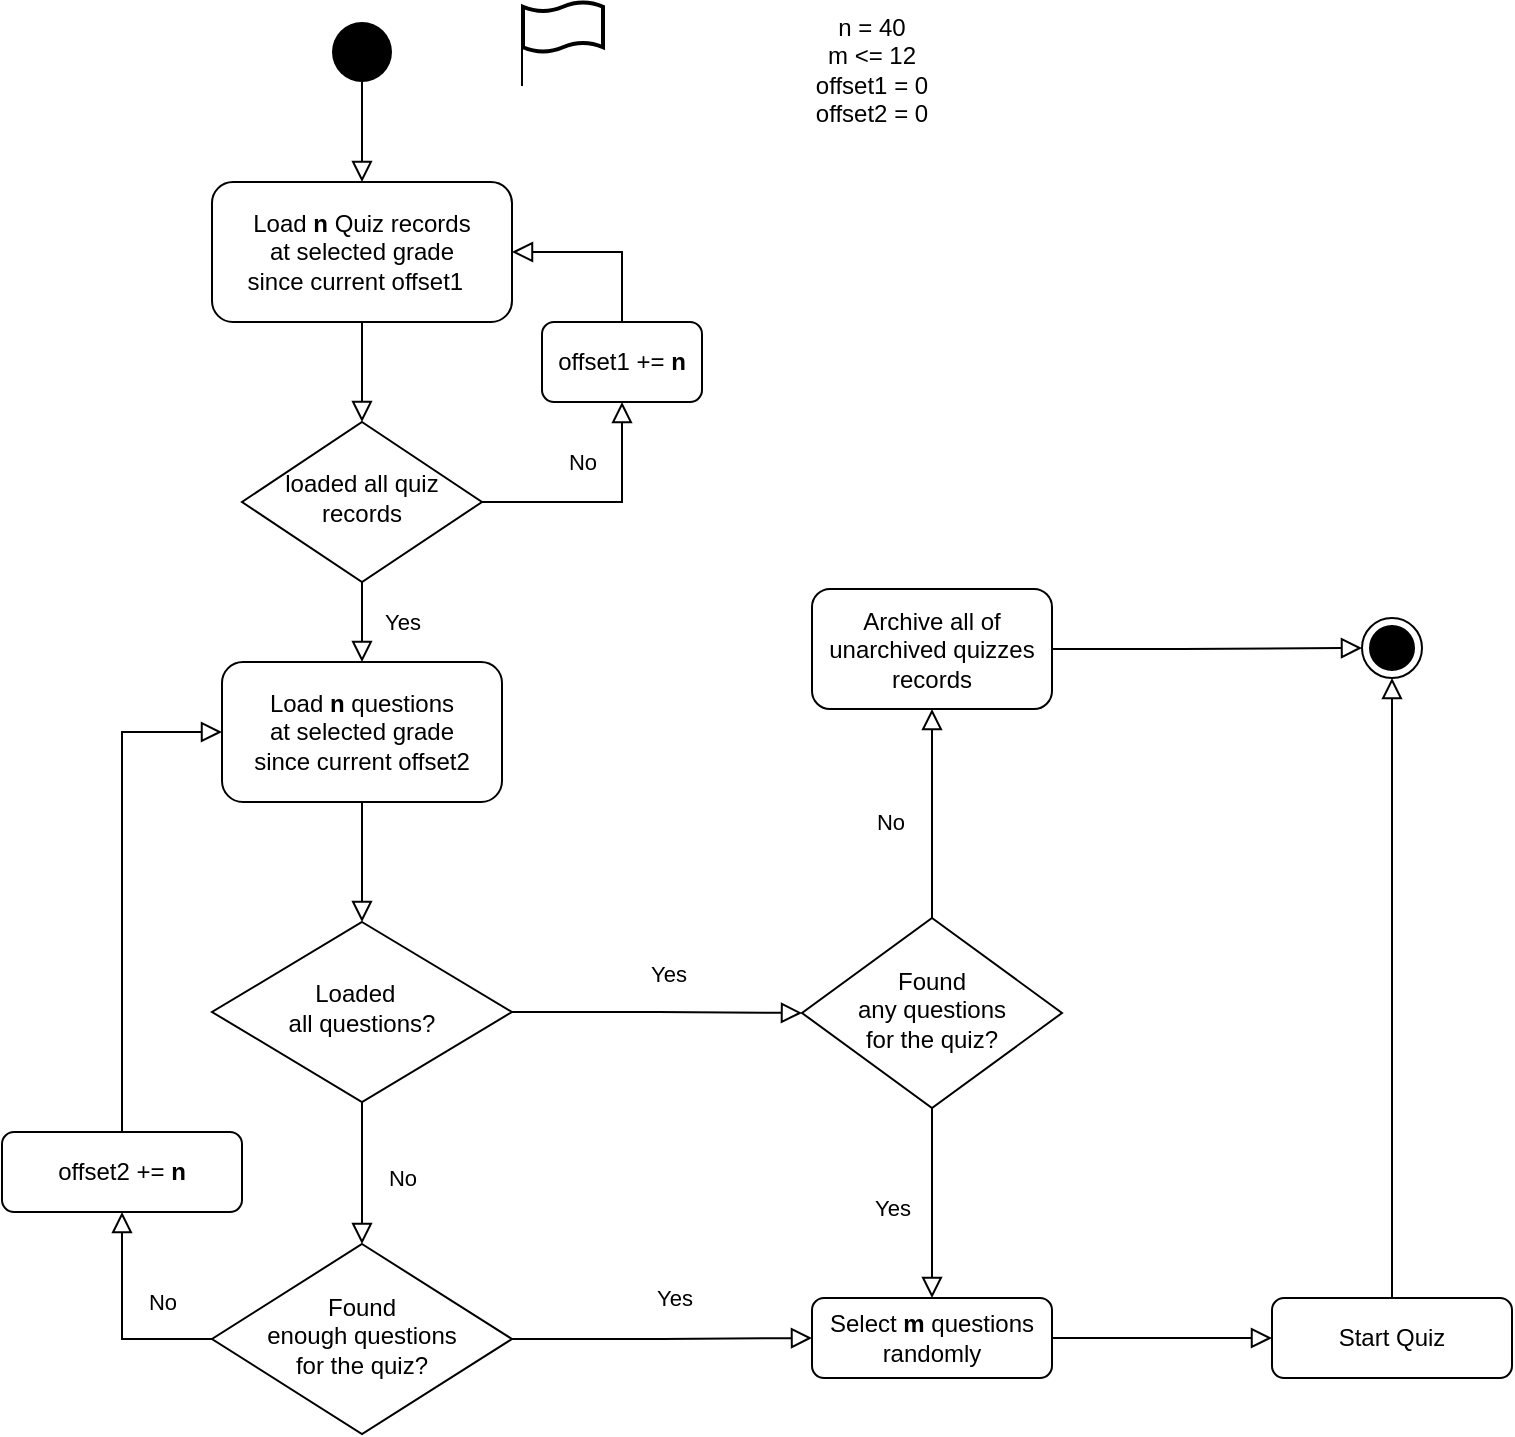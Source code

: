 <mxfile version="14.1.5" type="github">
  <diagram id="C5RBs43oDa-KdzZeNtuy" name="Page-1">
    <mxGraphModel dx="948" dy="529" grid="1" gridSize="10" guides="1" tooltips="1" connect="1" arrows="1" fold="1" page="1" pageScale="1" pageWidth="827" pageHeight="1169" math="0" shadow="0">
      <root>
        <mxCell id="WIyWlLk6GJQsqaUBKTNV-0" />
        <mxCell id="WIyWlLk6GJQsqaUBKTNV-1" parent="WIyWlLk6GJQsqaUBKTNV-0" />
        <mxCell id="WIyWlLk6GJQsqaUBKTNV-2" value="" style="rounded=0;html=1;jettySize=auto;orthogonalLoop=1;fontSize=11;endArrow=block;endFill=0;endSize=8;strokeWidth=1;shadow=0;labelBackgroundColor=none;edgeStyle=orthogonalEdgeStyle;" parent="WIyWlLk6GJQsqaUBKTNV-1" source="WIyWlLk6GJQsqaUBKTNV-3" target="WIyWlLk6GJQsqaUBKTNV-6" edge="1">
          <mxGeometry relative="1" as="geometry" />
        </mxCell>
        <mxCell id="WIyWlLk6GJQsqaUBKTNV-3" value="Load &lt;b&gt;n&lt;/b&gt; Quiz records &lt;br&gt;at selected grade&lt;br&gt;since current offset1&amp;nbsp;&amp;nbsp;" style="rounded=1;whiteSpace=wrap;html=1;fontSize=12;glass=0;strokeWidth=1;shadow=0;" parent="WIyWlLk6GJQsqaUBKTNV-1" vertex="1">
          <mxGeometry x="135" y="110" width="150" height="70" as="geometry" />
        </mxCell>
        <mxCell id="WIyWlLk6GJQsqaUBKTNV-4" value="Yes" style="rounded=0;html=1;jettySize=auto;orthogonalLoop=1;fontSize=11;endArrow=block;endFill=0;endSize=8;strokeWidth=1;shadow=0;labelBackgroundColor=none;edgeStyle=orthogonalEdgeStyle;entryX=0.5;entryY=0;entryDx=0;entryDy=0;" parent="WIyWlLk6GJQsqaUBKTNV-1" source="WIyWlLk6GJQsqaUBKTNV-6" target="WIyWlLk6GJQsqaUBKTNV-12" edge="1">
          <mxGeometry y="20" relative="1" as="geometry">
            <mxPoint as="offset" />
          </mxGeometry>
        </mxCell>
        <mxCell id="WIyWlLk6GJQsqaUBKTNV-5" value="No" style="edgeStyle=orthogonalEdgeStyle;rounded=0;html=1;jettySize=auto;orthogonalLoop=1;fontSize=11;endArrow=block;endFill=0;endSize=8;strokeWidth=1;shadow=0;labelBackgroundColor=none;entryX=0.5;entryY=1;entryDx=0;entryDy=0;" parent="WIyWlLk6GJQsqaUBKTNV-1" source="WIyWlLk6GJQsqaUBKTNV-6" target="FqrDWBqePk5-earfhPfw-0" edge="1">
          <mxGeometry x="0.5" y="20" relative="1" as="geometry">
            <mxPoint as="offset" />
            <mxPoint x="345" y="230" as="targetPoint" />
            <Array as="points">
              <mxPoint x="340" y="270" />
            </Array>
          </mxGeometry>
        </mxCell>
        <mxCell id="WIyWlLk6GJQsqaUBKTNV-6" value="loaded all quiz records" style="rhombus;whiteSpace=wrap;html=1;shadow=0;fontFamily=Helvetica;fontSize=12;align=center;strokeWidth=1;spacing=6;spacingTop=-4;" parent="WIyWlLk6GJQsqaUBKTNV-1" vertex="1">
          <mxGeometry x="150" y="230" width="120" height="80" as="geometry" />
        </mxCell>
        <mxCell id="WIyWlLk6GJQsqaUBKTNV-8" value="No" style="rounded=0;html=1;jettySize=auto;orthogonalLoop=1;fontSize=11;endArrow=block;endFill=0;endSize=8;strokeWidth=1;shadow=0;labelBackgroundColor=none;edgeStyle=orthogonalEdgeStyle;exitX=0;exitY=0.5;exitDx=0;exitDy=0;" parent="WIyWlLk6GJQsqaUBKTNV-1" source="WIyWlLk6GJQsqaUBKTNV-10" target="WIyWlLk6GJQsqaUBKTNV-11" edge="1">
          <mxGeometry x="-0.54" y="-19" relative="1" as="geometry">
            <mxPoint as="offset" />
            <mxPoint x="130" y="689" as="sourcePoint" />
            <Array as="points">
              <mxPoint x="90" y="689" />
            </Array>
          </mxGeometry>
        </mxCell>
        <mxCell id="WIyWlLk6GJQsqaUBKTNV-9" value="Yes" style="edgeStyle=orthogonalEdgeStyle;rounded=0;html=1;jettySize=auto;orthogonalLoop=1;fontSize=11;endArrow=block;endFill=0;endSize=8;strokeWidth=1;shadow=0;labelBackgroundColor=none;entryX=0;entryY=0.5;entryDx=0;entryDy=0;" parent="WIyWlLk6GJQsqaUBKTNV-1" source="WIyWlLk6GJQsqaUBKTNV-10" target="FqrDWBqePk5-earfhPfw-26" edge="1">
          <mxGeometry x="0.077" y="20" relative="1" as="geometry">
            <mxPoint as="offset" />
            <mxPoint x="350" y="740" as="targetPoint" />
          </mxGeometry>
        </mxCell>
        <mxCell id="WIyWlLk6GJQsqaUBKTNV-10" value="Found &lt;br&gt;enough questions &lt;br&gt;for the quiz?" style="rhombus;whiteSpace=wrap;html=1;shadow=0;fontFamily=Helvetica;fontSize=12;align=center;strokeWidth=1;spacing=6;spacingTop=-4;" parent="WIyWlLk6GJQsqaUBKTNV-1" vertex="1">
          <mxGeometry x="135" y="641" width="150" height="95" as="geometry" />
        </mxCell>
        <mxCell id="WIyWlLk6GJQsqaUBKTNV-11" value="offset2 += &lt;b&gt;n&lt;/b&gt;" style="rounded=1;whiteSpace=wrap;html=1;fontSize=12;glass=0;strokeWidth=1;shadow=0;" parent="WIyWlLk6GJQsqaUBKTNV-1" vertex="1">
          <mxGeometry x="30" y="585" width="120" height="40" as="geometry" />
        </mxCell>
        <mxCell id="WIyWlLk6GJQsqaUBKTNV-12" value="Load &lt;b&gt;n&lt;/b&gt; questions&lt;br&gt;at selected grade&lt;br&gt;since current offset2" style="rounded=1;whiteSpace=wrap;html=1;fontSize=12;glass=0;strokeWidth=1;shadow=0;" parent="WIyWlLk6GJQsqaUBKTNV-1" vertex="1">
          <mxGeometry x="140" y="350" width="140" height="70" as="geometry" />
        </mxCell>
        <mxCell id="FqrDWBqePk5-earfhPfw-0" value="offset1 += &lt;b&gt;n&lt;/b&gt;" style="rounded=1;whiteSpace=wrap;html=1;fontSize=12;glass=0;strokeWidth=1;shadow=0;" vertex="1" parent="WIyWlLk6GJQsqaUBKTNV-1">
          <mxGeometry x="300" y="180" width="80" height="40" as="geometry" />
        </mxCell>
        <mxCell id="FqrDWBqePk5-earfhPfw-2" value="" style="edgeStyle=orthogonalEdgeStyle;rounded=0;html=1;jettySize=auto;orthogonalLoop=1;fontSize=11;endArrow=block;endFill=0;endSize=8;strokeWidth=1;shadow=0;labelBackgroundColor=none;exitX=0.5;exitY=0;exitDx=0;exitDy=0;" edge="1" parent="WIyWlLk6GJQsqaUBKTNV-1" source="FqrDWBqePk5-earfhPfw-0" target="WIyWlLk6GJQsqaUBKTNV-3">
          <mxGeometry x="0.546" y="25" relative="1" as="geometry">
            <mxPoint as="offset" />
            <mxPoint x="269.95" y="280.04" as="sourcePoint" />
            <mxPoint x="355" y="240" as="targetPoint" />
            <Array as="points">
              <mxPoint x="340" y="145" />
            </Array>
          </mxGeometry>
        </mxCell>
        <mxCell id="FqrDWBqePk5-earfhPfw-4" value="" style="edgeStyle=orthogonalEdgeStyle;rounded=0;html=1;jettySize=auto;orthogonalLoop=1;fontSize=11;endArrow=block;endFill=0;endSize=8;strokeWidth=1;shadow=0;labelBackgroundColor=none;exitX=0.5;exitY=1;exitDx=0;exitDy=0;entryX=0.5;entryY=0;entryDx=0;entryDy=0;" edge="1" parent="WIyWlLk6GJQsqaUBKTNV-1" source="WIyWlLk6GJQsqaUBKTNV-12" target="FqrDWBqePk5-earfhPfw-6">
          <mxGeometry x="0.546" y="25" relative="1" as="geometry">
            <mxPoint as="offset" />
            <mxPoint x="340" y="485" as="sourcePoint" />
            <mxPoint x="285" y="440" as="targetPoint" />
            <Array as="points" />
          </mxGeometry>
        </mxCell>
        <mxCell id="FqrDWBqePk5-earfhPfw-5" value="" style="edgeStyle=orthogonalEdgeStyle;rounded=0;html=1;jettySize=auto;orthogonalLoop=1;fontSize=11;endArrow=block;endFill=0;endSize=8;strokeWidth=1;shadow=0;labelBackgroundColor=none;entryX=0;entryY=0.5;entryDx=0;entryDy=0;" edge="1" parent="WIyWlLk6GJQsqaUBKTNV-1" source="WIyWlLk6GJQsqaUBKTNV-11" target="WIyWlLk6GJQsqaUBKTNV-12">
          <mxGeometry x="0.546" y="25" relative="1" as="geometry">
            <mxPoint as="offset" />
            <mxPoint x="90" y="590" as="sourcePoint" />
            <mxPoint x="220" y="480" as="targetPoint" />
            <Array as="points">
              <mxPoint x="90" y="385" />
            </Array>
          </mxGeometry>
        </mxCell>
        <mxCell id="FqrDWBqePk5-earfhPfw-6" value="Loaded&amp;nbsp;&amp;nbsp;&lt;br&gt;all questions?" style="rhombus;whiteSpace=wrap;html=1;shadow=0;fontFamily=Helvetica;fontSize=12;align=center;strokeWidth=1;spacing=6;spacingTop=-4;" vertex="1" parent="WIyWlLk6GJQsqaUBKTNV-1">
          <mxGeometry x="135" y="480" width="150" height="90" as="geometry" />
        </mxCell>
        <mxCell id="FqrDWBqePk5-earfhPfw-7" value="No" style="edgeStyle=orthogonalEdgeStyle;rounded=0;html=1;jettySize=auto;orthogonalLoop=1;fontSize=11;endArrow=block;endFill=0;endSize=8;strokeWidth=1;shadow=0;labelBackgroundColor=none;exitX=0.5;exitY=1;exitDx=0;exitDy=0;entryX=0.5;entryY=0;entryDx=0;entryDy=0;" edge="1" parent="WIyWlLk6GJQsqaUBKTNV-1" source="FqrDWBqePk5-earfhPfw-6" target="WIyWlLk6GJQsqaUBKTNV-10">
          <mxGeometry x="0.077" y="20" relative="1" as="geometry">
            <mxPoint as="offset" />
            <mxPoint x="284.968" y="737.48" as="sourcePoint" />
            <mxPoint x="360" y="750" as="targetPoint" />
          </mxGeometry>
        </mxCell>
        <mxCell id="FqrDWBqePk5-earfhPfw-8" value="Yes" style="edgeStyle=orthogonalEdgeStyle;rounded=0;html=1;jettySize=auto;orthogonalLoop=1;fontSize=11;endArrow=block;endFill=0;endSize=8;strokeWidth=1;shadow=0;labelBackgroundColor=none;exitX=1;exitY=0.5;exitDx=0;exitDy=0;entryX=0;entryY=0.5;entryDx=0;entryDy=0;" edge="1" parent="WIyWlLk6GJQsqaUBKTNV-1" source="FqrDWBqePk5-earfhPfw-6" target="FqrDWBqePk5-earfhPfw-12">
          <mxGeometry x="0.077" y="20" relative="1" as="geometry">
            <mxPoint as="offset" />
            <mxPoint x="220" y="580" as="sourcePoint" />
            <mxPoint x="380" y="525" as="targetPoint" />
          </mxGeometry>
        </mxCell>
        <mxCell id="FqrDWBqePk5-earfhPfw-10" value="Start Quiz" style="rounded=1;whiteSpace=wrap;html=1;fontSize=12;glass=0;strokeWidth=1;shadow=0;" vertex="1" parent="WIyWlLk6GJQsqaUBKTNV-1">
          <mxGeometry x="665" y="668" width="120" height="40" as="geometry" />
        </mxCell>
        <mxCell id="FqrDWBqePk5-earfhPfw-12" value="Found &lt;br&gt;any questions &lt;br&gt;for the quiz?" style="rhombus;whiteSpace=wrap;html=1;shadow=0;fontFamily=Helvetica;fontSize=12;align=center;strokeWidth=1;spacing=6;spacingTop=-4;" vertex="1" parent="WIyWlLk6GJQsqaUBKTNV-1">
          <mxGeometry x="430" y="478" width="130" height="95" as="geometry" />
        </mxCell>
        <mxCell id="FqrDWBqePk5-earfhPfw-16" value="" style="ellipse;fillColor=#000000;strokeColor=none;" vertex="1" parent="WIyWlLk6GJQsqaUBKTNV-1">
          <mxGeometry x="195" y="30" width="30" height="30" as="geometry" />
        </mxCell>
        <mxCell id="FqrDWBqePk5-earfhPfw-17" value="" style="rounded=0;html=1;jettySize=auto;orthogonalLoop=1;fontSize=11;endArrow=block;endFill=0;endSize=8;strokeWidth=1;shadow=0;labelBackgroundColor=none;edgeStyle=orthogonalEdgeStyle;exitX=0.5;exitY=1;exitDx=0;exitDy=0;" edge="1" parent="WIyWlLk6GJQsqaUBKTNV-1" source="FqrDWBqePk5-earfhPfw-16">
          <mxGeometry relative="1" as="geometry">
            <mxPoint x="220" y="190" as="sourcePoint" />
            <mxPoint x="210" y="110" as="targetPoint" />
          </mxGeometry>
        </mxCell>
        <mxCell id="FqrDWBqePk5-earfhPfw-18" value="" style="group" vertex="1" connectable="0" parent="WIyWlLk6GJQsqaUBKTNV-1">
          <mxGeometry x="290" y="20" width="40.5" height="32" as="geometry" />
        </mxCell>
        <mxCell id="FqrDWBqePk5-earfhPfw-14" value="" style="endArrow=none;html=1;entryX=0;entryY=0;entryDx=0;entryDy=0;" edge="1" parent="FqrDWBqePk5-earfhPfw-18">
          <mxGeometry width="50" height="50" relative="1" as="geometry">
            <mxPoint y="42" as="sourcePoint" />
            <mxPoint y="2" as="targetPoint" />
            <Array as="points">
              <mxPoint y="32" />
            </Array>
          </mxGeometry>
        </mxCell>
        <mxCell id="FqrDWBqePk5-earfhPfw-15" value="" style="shape=tape;whiteSpace=wrap;html=1;strokeWidth=2;size=0.19" vertex="1" parent="FqrDWBqePk5-earfhPfw-18">
          <mxGeometry x="0.5" width="40" height="25" as="geometry" />
        </mxCell>
        <mxCell id="FqrDWBqePk5-earfhPfw-19" value="" style="ellipse;html=1;shape=endState;fillColor=#000000;strokeColor=#000000;" vertex="1" parent="WIyWlLk6GJQsqaUBKTNV-1">
          <mxGeometry x="710" y="328" width="30" height="30" as="geometry" />
        </mxCell>
        <mxCell id="FqrDWBqePk5-earfhPfw-20" value="" style="edgeStyle=orthogonalEdgeStyle;rounded=0;html=1;jettySize=auto;orthogonalLoop=1;fontSize=11;endArrow=block;endFill=0;endSize=8;strokeWidth=1;shadow=0;labelBackgroundColor=none;entryX=0.5;entryY=1;entryDx=0;entryDy=0;exitX=0.5;exitY=0;exitDx=0;exitDy=0;" edge="1" parent="WIyWlLk6GJQsqaUBKTNV-1" source="FqrDWBqePk5-earfhPfw-10" target="FqrDWBqePk5-earfhPfw-19">
          <mxGeometry x="0.546" y="25" relative="1" as="geometry">
            <mxPoint as="offset" />
            <mxPoint x="725" y="610" as="sourcePoint" />
            <mxPoint x="150" y="395" as="targetPoint" />
            <Array as="points" />
          </mxGeometry>
        </mxCell>
        <mxCell id="FqrDWBqePk5-earfhPfw-21" value="Yes" style="edgeStyle=orthogonalEdgeStyle;rounded=0;html=1;jettySize=auto;orthogonalLoop=1;fontSize=11;endArrow=block;endFill=0;endSize=8;strokeWidth=1;shadow=0;labelBackgroundColor=none;entryX=0.5;entryY=0;entryDx=0;entryDy=0;" edge="1" parent="WIyWlLk6GJQsqaUBKTNV-1" source="FqrDWBqePk5-earfhPfw-12" target="FqrDWBqePk5-earfhPfw-26">
          <mxGeometry x="0.04" y="-20" relative="1" as="geometry">
            <mxPoint as="offset" />
            <mxPoint x="294" y="698.5" as="sourcePoint" />
            <mxPoint x="430" y="698.5" as="targetPoint" />
          </mxGeometry>
        </mxCell>
        <mxCell id="FqrDWBqePk5-earfhPfw-22" value="No" style="rounded=0;html=1;jettySize=auto;orthogonalLoop=1;fontSize=11;endArrow=block;endFill=0;endSize=8;strokeWidth=1;shadow=0;labelBackgroundColor=none;edgeStyle=orthogonalEdgeStyle;exitX=0.5;exitY=0;exitDx=0;exitDy=0;entryX=0.5;entryY=1;entryDx=0;entryDy=0;" edge="1" parent="WIyWlLk6GJQsqaUBKTNV-1" source="FqrDWBqePk5-earfhPfw-12" target="FqrDWBqePk5-earfhPfw-23">
          <mxGeometry x="-0.081" y="21" relative="1" as="geometry">
            <mxPoint as="offset" />
            <mxPoint x="310" y="743.5" as="sourcePoint" />
            <mxPoint x="495" y="407.5" as="targetPoint" />
          </mxGeometry>
        </mxCell>
        <mxCell id="FqrDWBqePk5-earfhPfw-23" value="Archive all of unarchived quizzes records" style="rounded=1;whiteSpace=wrap;html=1;fontSize=12;glass=0;strokeWidth=1;shadow=0;" vertex="1" parent="WIyWlLk6GJQsqaUBKTNV-1">
          <mxGeometry x="435" y="313.5" width="120" height="60" as="geometry" />
        </mxCell>
        <mxCell id="FqrDWBqePk5-earfhPfw-24" value="" style="edgeStyle=orthogonalEdgeStyle;rounded=0;html=1;jettySize=auto;orthogonalLoop=1;fontSize=11;endArrow=block;endFill=0;endSize=8;strokeWidth=1;shadow=0;labelBackgroundColor=none;exitX=1;exitY=0.5;exitDx=0;exitDy=0;entryX=0;entryY=0.5;entryDx=0;entryDy=0;" edge="1" parent="WIyWlLk6GJQsqaUBKTNV-1" source="FqrDWBqePk5-earfhPfw-26" target="FqrDWBqePk5-earfhPfw-10">
          <mxGeometry x="0.546" y="25" relative="1" as="geometry">
            <mxPoint as="offset" />
            <mxPoint x="159" y="898" as="sourcePoint" />
            <mxPoint x="150" y="453" as="targetPoint" />
            <Array as="points" />
          </mxGeometry>
        </mxCell>
        <mxCell id="FqrDWBqePk5-earfhPfw-25" value="n = 40&lt;br&gt;m &amp;lt;= 12&lt;br&gt;offset1 = 0&lt;br&gt;offset2 = 0" style="text;html=1;strokeColor=none;fillColor=none;align=center;verticalAlign=middle;whiteSpace=wrap;rounded=0;" vertex="1" parent="WIyWlLk6GJQsqaUBKTNV-1">
          <mxGeometry x="430" y="20" width="70" height="68" as="geometry" />
        </mxCell>
        <mxCell id="FqrDWBqePk5-earfhPfw-26" value="Select &lt;b&gt;m&lt;/b&gt; questions randomly" style="rounded=1;whiteSpace=wrap;html=1;fontSize=12;glass=0;strokeWidth=1;shadow=0;" vertex="1" parent="WIyWlLk6GJQsqaUBKTNV-1">
          <mxGeometry x="435" y="668" width="120" height="40" as="geometry" />
        </mxCell>
        <mxCell id="FqrDWBqePk5-earfhPfw-27" value="" style="edgeStyle=orthogonalEdgeStyle;rounded=0;html=1;jettySize=auto;orthogonalLoop=1;fontSize=11;endArrow=block;endFill=0;endSize=8;strokeWidth=1;shadow=0;labelBackgroundColor=none;exitX=1;exitY=0.5;exitDx=0;exitDy=0;entryX=0;entryY=0.5;entryDx=0;entryDy=0;" edge="1" parent="WIyWlLk6GJQsqaUBKTNV-1" source="FqrDWBqePk5-earfhPfw-23" target="FqrDWBqePk5-earfhPfw-19">
          <mxGeometry x="0.546" y="25" relative="1" as="geometry">
            <mxPoint as="offset" />
            <mxPoint x="680" y="721.5" as="sourcePoint" />
            <mxPoint x="690" y="343" as="targetPoint" />
            <Array as="points">
              <mxPoint x="620" y="344" />
            </Array>
          </mxGeometry>
        </mxCell>
      </root>
    </mxGraphModel>
  </diagram>
</mxfile>
